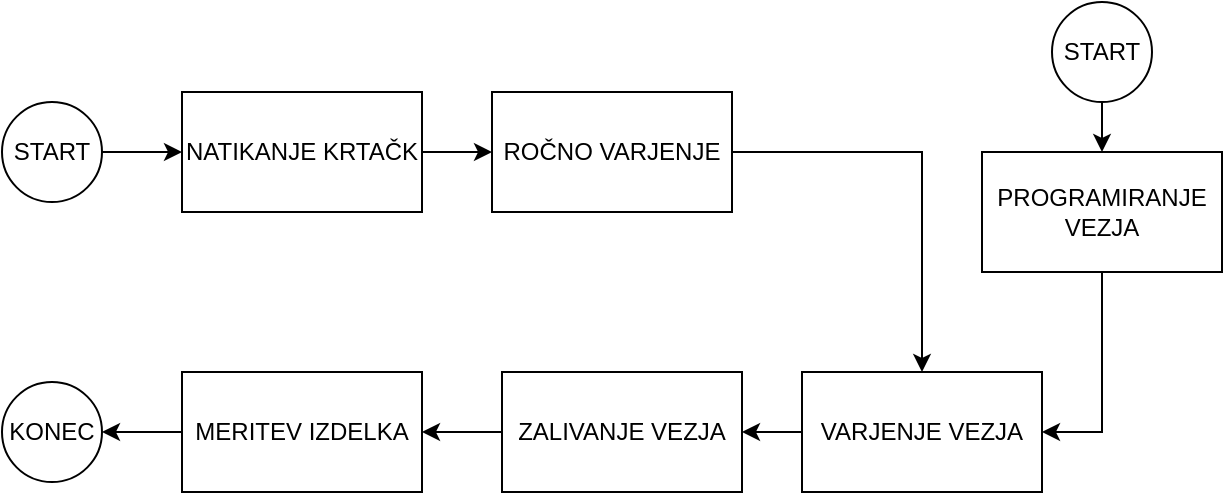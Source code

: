 <mxfile version="21.3.2" type="github">
  <diagram name="Page-1" id="jG-mGLcYEL3HcZszOo6c">
    <mxGraphModel dx="1434" dy="774" grid="1" gridSize="10" guides="1" tooltips="1" connect="1" arrows="1" fold="1" page="1" pageScale="1" pageWidth="850" pageHeight="1100" math="0" shadow="0">
      <root>
        <mxCell id="0" />
        <mxCell id="1" parent="0" />
        <mxCell id="iBFK9HmDLQ_2xt_7VcyN-17" style="edgeStyle=orthogonalEdgeStyle;rounded=0;orthogonalLoop=1;jettySize=auto;html=1;entryX=0;entryY=0.5;entryDx=0;entryDy=0;" edge="1" parent="1" source="iBFK9HmDLQ_2xt_7VcyN-1" target="iBFK9HmDLQ_2xt_7VcyN-5">
          <mxGeometry relative="1" as="geometry" />
        </mxCell>
        <mxCell id="iBFK9HmDLQ_2xt_7VcyN-1" value="START" style="ellipse;whiteSpace=wrap;html=1;aspect=fixed;" vertex="1" parent="1">
          <mxGeometry x="60" y="115" width="50" height="50" as="geometry" />
        </mxCell>
        <mxCell id="iBFK9HmDLQ_2xt_7VcyN-20" style="edgeStyle=orthogonalEdgeStyle;rounded=0;orthogonalLoop=1;jettySize=auto;html=1;entryX=1;entryY=0.5;entryDx=0;entryDy=0;" edge="1" parent="1" source="iBFK9HmDLQ_2xt_7VcyN-3" target="iBFK9HmDLQ_2xt_7VcyN-9">
          <mxGeometry relative="1" as="geometry" />
        </mxCell>
        <mxCell id="iBFK9HmDLQ_2xt_7VcyN-3" value="PROGRAMIRANJE VEZJA" style="whiteSpace=wrap;html=1;" vertex="1" parent="1">
          <mxGeometry x="550" y="140" width="120" height="60" as="geometry" />
        </mxCell>
        <mxCell id="iBFK9HmDLQ_2xt_7VcyN-8" value="" style="edgeStyle=orthogonalEdgeStyle;rounded=0;orthogonalLoop=1;jettySize=auto;html=1;" edge="1" parent="1" source="iBFK9HmDLQ_2xt_7VcyN-5" target="iBFK9HmDLQ_2xt_7VcyN-7">
          <mxGeometry relative="1" as="geometry" />
        </mxCell>
        <mxCell id="iBFK9HmDLQ_2xt_7VcyN-5" value="NATIKANJE KRTAČK" style="whiteSpace=wrap;html=1;" vertex="1" parent="1">
          <mxGeometry x="150" y="110" width="120" height="60" as="geometry" />
        </mxCell>
        <mxCell id="iBFK9HmDLQ_2xt_7VcyN-10" value="" style="edgeStyle=orthogonalEdgeStyle;rounded=0;orthogonalLoop=1;jettySize=auto;html=1;" edge="1" parent="1" source="iBFK9HmDLQ_2xt_7VcyN-7" target="iBFK9HmDLQ_2xt_7VcyN-9">
          <mxGeometry relative="1" as="geometry" />
        </mxCell>
        <mxCell id="iBFK9HmDLQ_2xt_7VcyN-7" value="ROČNO VARJENJE" style="whiteSpace=wrap;html=1;" vertex="1" parent="1">
          <mxGeometry x="305" y="110" width="120" height="60" as="geometry" />
        </mxCell>
        <mxCell id="iBFK9HmDLQ_2xt_7VcyN-12" value="" style="edgeStyle=orthogonalEdgeStyle;rounded=0;orthogonalLoop=1;jettySize=auto;html=1;" edge="1" parent="1" source="iBFK9HmDLQ_2xt_7VcyN-9" target="iBFK9HmDLQ_2xt_7VcyN-11">
          <mxGeometry relative="1" as="geometry" />
        </mxCell>
        <mxCell id="iBFK9HmDLQ_2xt_7VcyN-9" value="VARJENJE VEZJA" style="whiteSpace=wrap;html=1;" vertex="1" parent="1">
          <mxGeometry x="460" y="250" width="120" height="60" as="geometry" />
        </mxCell>
        <mxCell id="iBFK9HmDLQ_2xt_7VcyN-14" value="" style="edgeStyle=orthogonalEdgeStyle;rounded=0;orthogonalLoop=1;jettySize=auto;html=1;" edge="1" parent="1" source="iBFK9HmDLQ_2xt_7VcyN-11" target="iBFK9HmDLQ_2xt_7VcyN-13">
          <mxGeometry relative="1" as="geometry" />
        </mxCell>
        <mxCell id="iBFK9HmDLQ_2xt_7VcyN-11" value="ZALIVANJE VEZJA" style="whiteSpace=wrap;html=1;" vertex="1" parent="1">
          <mxGeometry x="310" y="250" width="120" height="60" as="geometry" />
        </mxCell>
        <mxCell id="iBFK9HmDLQ_2xt_7VcyN-16" value="" style="edgeStyle=orthogonalEdgeStyle;rounded=0;orthogonalLoop=1;jettySize=auto;html=1;" edge="1" parent="1" source="iBFK9HmDLQ_2xt_7VcyN-13" target="iBFK9HmDLQ_2xt_7VcyN-15">
          <mxGeometry relative="1" as="geometry" />
        </mxCell>
        <mxCell id="iBFK9HmDLQ_2xt_7VcyN-13" value="MERITEV IZDELKA" style="whiteSpace=wrap;html=1;" vertex="1" parent="1">
          <mxGeometry x="150" y="250" width="120" height="60" as="geometry" />
        </mxCell>
        <mxCell id="iBFK9HmDLQ_2xt_7VcyN-15" value="KONEC" style="ellipse;whiteSpace=wrap;html=1;" vertex="1" parent="1">
          <mxGeometry x="60" y="255" width="50" height="50" as="geometry" />
        </mxCell>
        <mxCell id="iBFK9HmDLQ_2xt_7VcyN-19" style="edgeStyle=orthogonalEdgeStyle;rounded=0;orthogonalLoop=1;jettySize=auto;html=1;entryX=0.5;entryY=0;entryDx=0;entryDy=0;" edge="1" parent="1" source="iBFK9HmDLQ_2xt_7VcyN-18" target="iBFK9HmDLQ_2xt_7VcyN-3">
          <mxGeometry relative="1" as="geometry" />
        </mxCell>
        <mxCell id="iBFK9HmDLQ_2xt_7VcyN-18" value="START" style="ellipse;whiteSpace=wrap;html=1;aspect=fixed;" vertex="1" parent="1">
          <mxGeometry x="585" y="65" width="50" height="50" as="geometry" />
        </mxCell>
      </root>
    </mxGraphModel>
  </diagram>
</mxfile>
